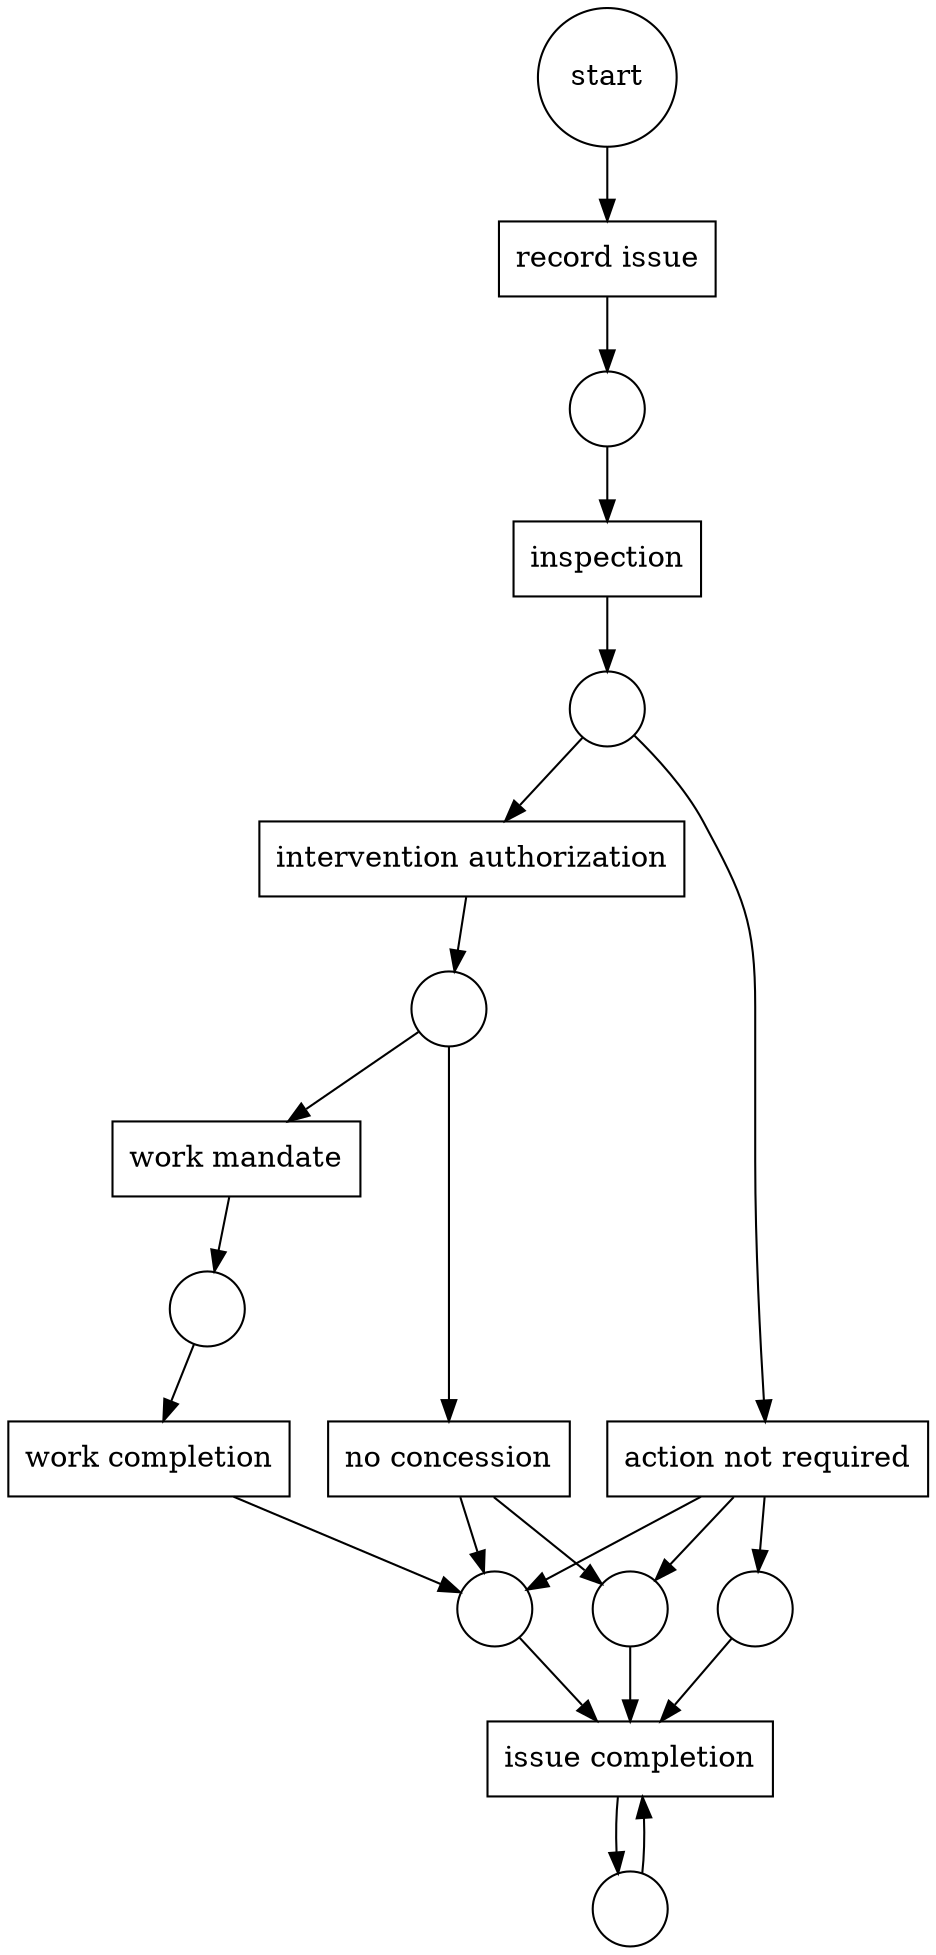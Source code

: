 digraph SourceGra {
x1 [shape = box label="record issue"];
x2 [shape = box label="issue completion"];
x3 [shape = box label="work completion"];
x4 [shape = box label="inspection"];
x5 [shape = box label="work mandate"];
x6 [shape = box label="action not required"];
x7 [shape = box label="intervention authorization"];
x8 [shape = box label="no concession"];
x9 [shape = circle label=" "];
x10 [shape = circle label=" "];
x11 [shape = circle label=" "];
x12 [shape = circle label=" "];
x13 [shape = circle label=" "];
x14 [shape = circle label=" "];
x15 [shape = circle label=" "];
x16 [shape = circle label=" "];
x17 [shape = circle label="start"];
x1 -> x9;
x2 -> x10;
x3 -> x11;
x4 -> x12;
x5 -> x13;
x6 -> x16;
x6 -> x11;
x6 -> x14;
x7 -> x15;
x8 -> x16;
x8 -> x11;
x9 -> x4;
x10 -> x2;
x11 -> x2;
x12 -> x6;
x12 -> x7;
x13 -> x3;
x14 -> x2;
x15 -> x8;
x15 -> x5;
x16 -> x2;
x17 -> x1;
}